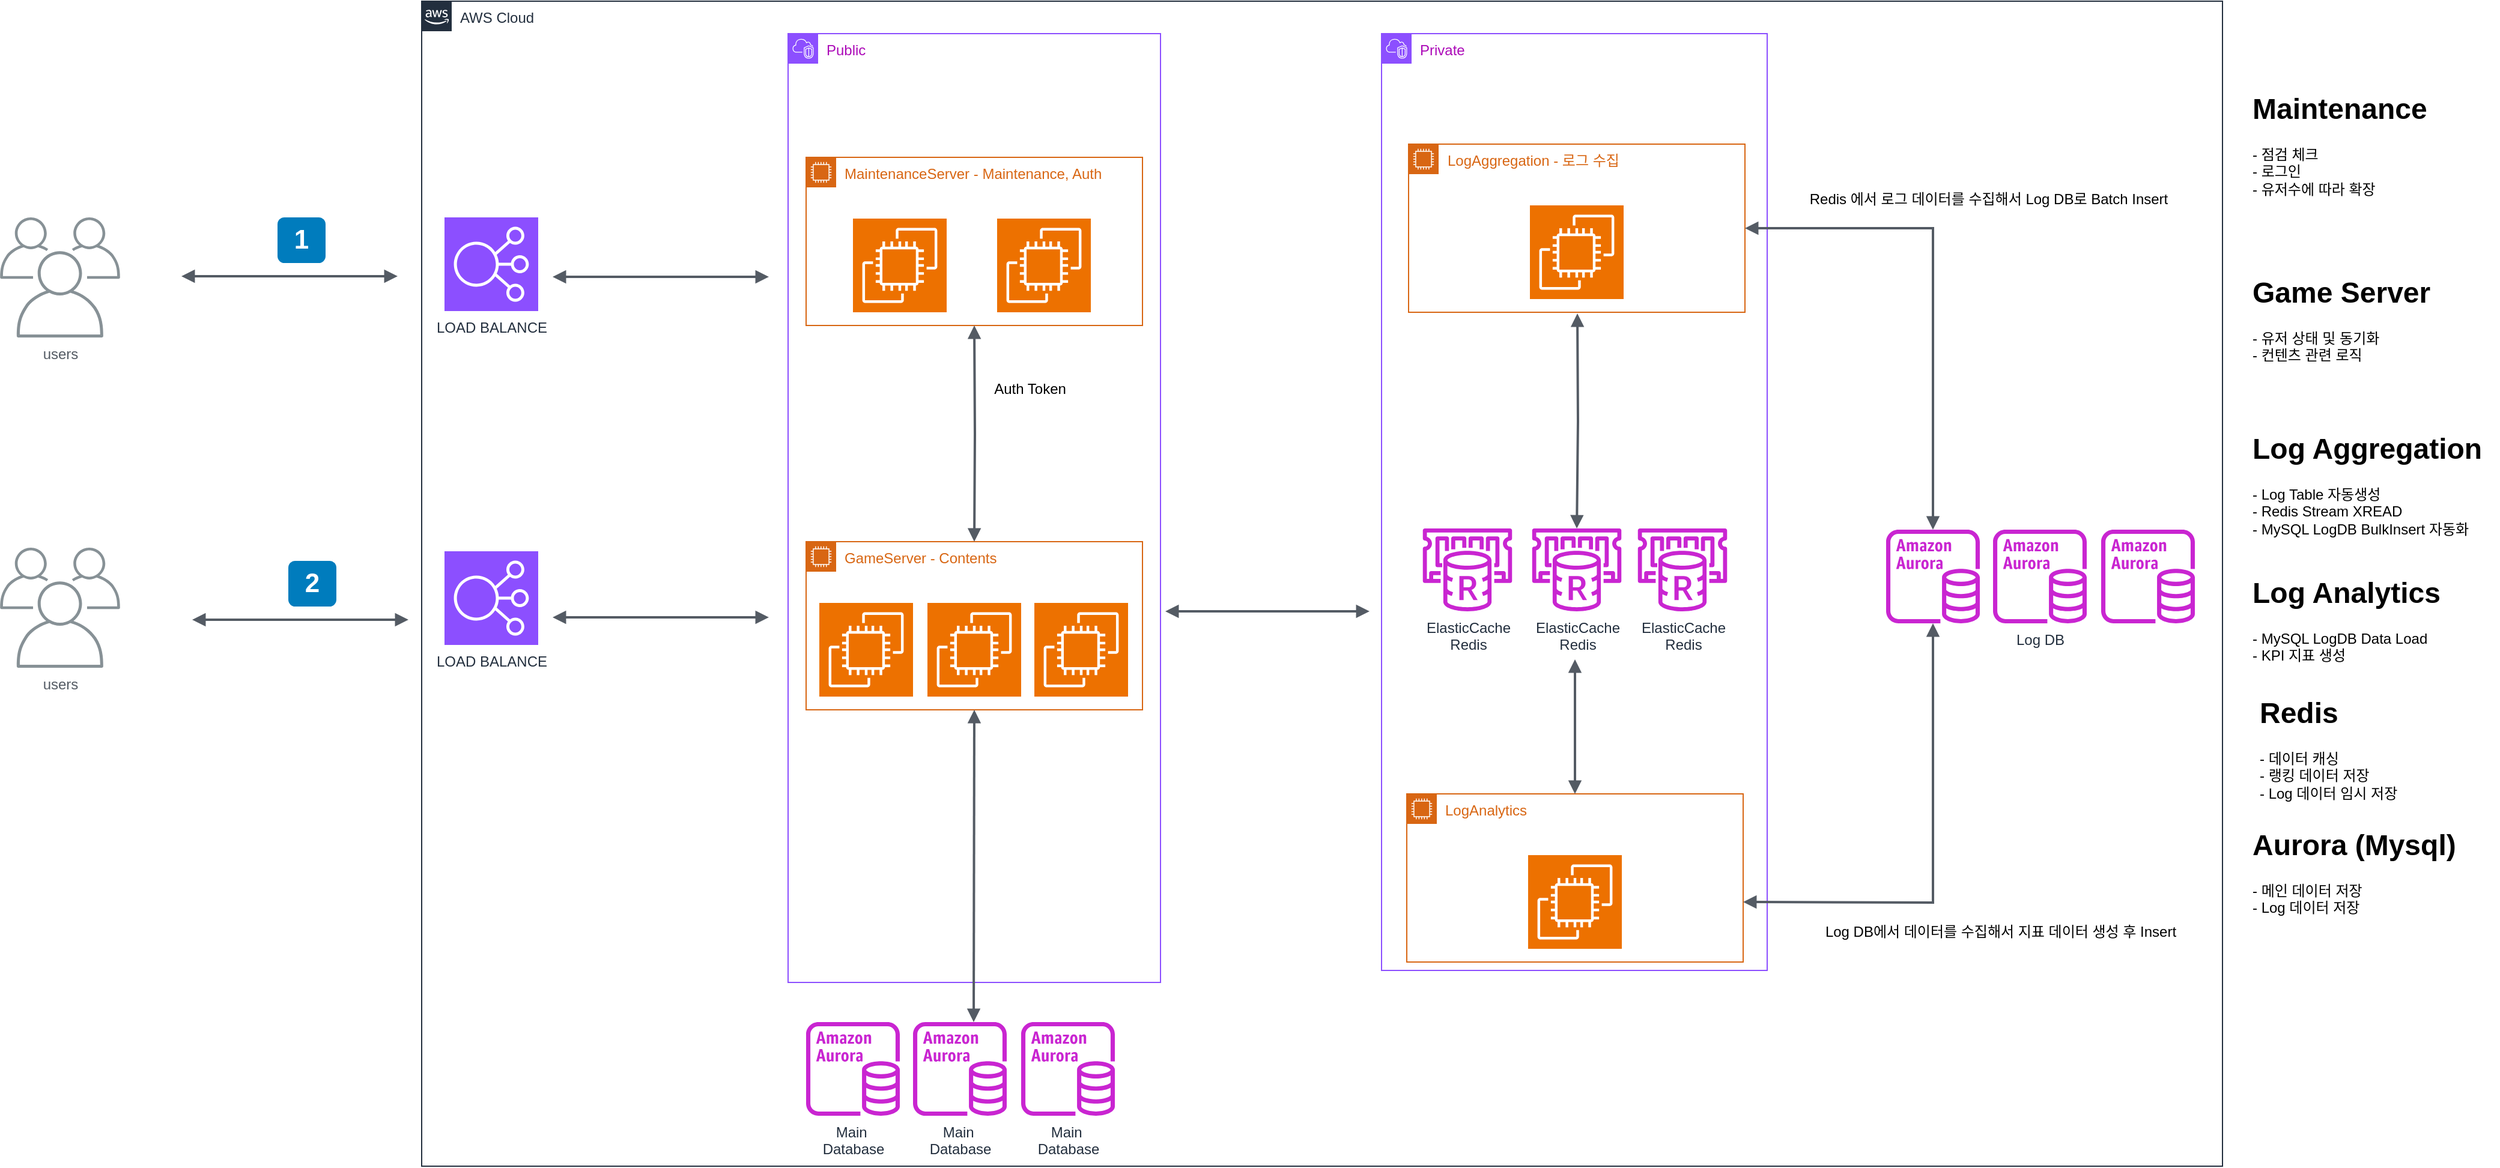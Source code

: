 <mxfile version="26.1.3">
  <diagram name="Page-1" id="rd8Y3L4nlU7eYM_8TJwS">
    <mxGraphModel dx="2474" dy="1098" grid="0" gridSize="10" guides="1" tooltips="1" connect="1" arrows="1" fold="1" page="0" pageScale="1" pageWidth="827" pageHeight="1169" background="#ffffff" math="0" shadow="0">
      <root>
        <mxCell id="0" />
        <mxCell id="1" parent="0" />
        <mxCell id="LTSO_g2LVrWA1BxB4xJP-1" value="&lt;font color=&quot;#ac0bb8&quot;&gt;Public&lt;/font&gt;" style="points=[[0,0],[0.25,0],[0.5,0],[0.75,0],[1,0],[1,0.25],[1,0.5],[1,0.75],[1,1],[0.75,1],[0.5,1],[0.25,1],[0,1],[0,0.75],[0,0.5],[0,0.25]];outlineConnect=0;gradientColor=none;html=1;whiteSpace=wrap;fontSize=12;fontStyle=0;container=1;pointerEvents=0;collapsible=0;recursiveResize=0;shape=mxgraph.aws4.group;grIcon=mxgraph.aws4.group_vpc2;strokeColor=#8C4FFF;fillColor=none;verticalAlign=top;align=left;spacingLeft=30;fontColor=#AAB7B8;dashed=0;" parent="1" vertex="1">
          <mxGeometry x="586" y="37" width="310" height="790" as="geometry" />
        </mxCell>
        <mxCell id="LTSO_g2LVrWA1BxB4xJP-2" value="&lt;font color=&quot;#ac0bb8&quot;&gt;Private&lt;/font&gt;" style="points=[[0,0],[0.25,0],[0.5,0],[0.75,0],[1,0],[1,0.25],[1,0.5],[1,0.75],[1,1],[0.75,1],[0.5,1],[0.25,1],[0,1],[0,0.75],[0,0.5],[0,0.25]];outlineConnect=0;gradientColor=none;html=1;whiteSpace=wrap;fontSize=12;fontStyle=0;container=1;pointerEvents=0;collapsible=0;recursiveResize=0;shape=mxgraph.aws4.group;grIcon=mxgraph.aws4.group_vpc2;strokeColor=#8C4FFF;fillColor=none;verticalAlign=top;align=left;spacingLeft=30;fontColor=#AAB7B8;dashed=0;" parent="1" vertex="1">
          <mxGeometry x="1080" y="37" width="321" height="780" as="geometry" />
        </mxCell>
        <mxCell id="LTSO_g2LVrWA1BxB4xJP-3" value="users" style="sketch=0;outlineConnect=0;gradientColor=none;fontColor=#545B64;strokeColor=none;fillColor=#879196;dashed=0;verticalLabelPosition=bottom;verticalAlign=top;align=center;html=1;fontSize=12;fontStyle=0;aspect=fixed;shape=mxgraph.aws4.illustration_users;pointerEvents=1" parent="1" vertex="1">
          <mxGeometry x="-70" y="190" width="100" height="100" as="geometry" />
        </mxCell>
        <mxCell id="LTSO_g2LVrWA1BxB4xJP-4" value="&lt;h1&gt;Maintenance&lt;/h1&gt;&lt;div&gt;- 점검 체크&lt;/div&gt;&lt;div&gt;- 로그인&lt;/div&gt;&lt;div&gt;- 유저수에 따라 확장&lt;br&gt;&lt;/div&gt;&lt;div&gt;&lt;br&gt;&lt;br&gt;&lt;/div&gt;&lt;p&gt;&lt;/p&gt;" style="text;html=1;strokeColor=none;fillColor=none;spacing=5;spacingTop=-20;whiteSpace=wrap;overflow=hidden;rounded=0;" parent="1" vertex="1">
          <mxGeometry x="1800" y="80" width="190" height="120" as="geometry" />
        </mxCell>
        <mxCell id="LTSO_g2LVrWA1BxB4xJP-5" value="&lt;h1&gt;Game Server&lt;/h1&gt;&lt;div&gt;- 유저 상태 및 동기화&lt;/div&gt;&lt;div&gt;- 컨텐츠 관련 로직&lt;br&gt;&lt;br&gt;&lt;/div&gt;&lt;p&gt;&lt;/p&gt;" style="text;html=1;strokeColor=none;fillColor=none;spacing=5;spacingTop=-20;whiteSpace=wrap;overflow=hidden;rounded=0;" parent="1" vertex="1">
          <mxGeometry x="1800" y="233" width="190" height="120" as="geometry" />
        </mxCell>
        <mxCell id="LTSO_g2LVrWA1BxB4xJP-6" value="&lt;h1&gt;Log Aggregation&lt;/h1&gt;&lt;div&gt;- Log Table 자동생성&lt;/div&gt;&lt;div&gt;- Redis Stream XREAD&lt;/div&gt;&lt;div&gt;- MySQL LogDB BulkInsert 자동화&lt;/div&gt;&lt;div&gt;&lt;br&gt;&lt;br&gt;&lt;/div&gt;&lt;p&gt;&lt;/p&gt;" style="text;html=1;strokeColor=none;fillColor=none;spacing=5;spacingTop=-20;whiteSpace=wrap;overflow=hidden;rounded=0;" parent="1" vertex="1">
          <mxGeometry x="1800" y="363" width="210" height="120" as="geometry" />
        </mxCell>
        <mxCell id="LTSO_g2LVrWA1BxB4xJP-7" value="&lt;h1&gt;Log Analytics&lt;/h1&gt;&lt;div&gt;- MySQL LogDB Data Load&lt;/div&gt;&lt;div&gt;- KPI 지표 생성&lt;/div&gt;&lt;div&gt;&lt;br&gt;&lt;br&gt;&lt;/div&gt;&lt;p&gt;&lt;/p&gt;" style="text;html=1;strokeColor=none;fillColor=none;spacing=5;spacingTop=-20;whiteSpace=wrap;overflow=hidden;rounded=0;" parent="1" vertex="1">
          <mxGeometry x="1800" y="483" width="190" height="120" as="geometry" />
        </mxCell>
        <mxCell id="LTSO_g2LVrWA1BxB4xJP-8" value="&lt;h1&gt;Redis&lt;br&gt;&lt;/h1&gt;&lt;div&gt;- 데이터 캐싱&lt;br&gt;&lt;/div&gt;&lt;div&gt;- 랭킹 데이터 저장&lt;/div&gt;&lt;div&gt;- Log 데이터 임시 저장&lt;/div&gt;&lt;div&gt;&lt;br&gt;&lt;br&gt;&lt;/div&gt;&lt;p&gt;&lt;/p&gt;" style="text;html=1;strokeColor=none;fillColor=none;spacing=5;spacingTop=-20;whiteSpace=wrap;overflow=hidden;rounded=0;" parent="1" vertex="1">
          <mxGeometry x="1806" y="582.5" width="201" height="120" as="geometry" />
        </mxCell>
        <mxCell id="LTSO_g2LVrWA1BxB4xJP-9" value="AWS Cloud" style="points=[[0,0],[0.25,0],[0.5,0],[0.75,0],[1,0],[1,0.25],[1,0.5],[1,0.75],[1,1],[0.75,1],[0.5,1],[0.25,1],[0,1],[0,0.75],[0,0.5],[0,0.25]];outlineConnect=0;gradientColor=none;html=1;whiteSpace=wrap;fontSize=12;fontStyle=0;container=1;pointerEvents=0;collapsible=0;recursiveResize=0;shape=mxgraph.aws4.group;grIcon=mxgraph.aws4.group_aws_cloud_alt;strokeColor=#232F3E;fillColor=none;verticalAlign=top;align=left;spacingLeft=30;fontColor=#232F3E;dashed=0;" parent="1" vertex="1">
          <mxGeometry x="281" y="10" width="1499" height="970" as="geometry" />
        </mxCell>
        <mxCell id="LTSO_g2LVrWA1BxB4xJP-10" value="MaintenanceServer - Maintenance, Auth" style="points=[[0,0],[0.25,0],[0.5,0],[0.75,0],[1,0],[1,0.25],[1,0.5],[1,0.75],[1,1],[0.75,1],[0.5,1],[0.25,1],[0,1],[0,0.75],[0,0.5],[0,0.25]];outlineConnect=0;gradientColor=none;html=1;whiteSpace=wrap;fontSize=12;fontStyle=0;container=1;pointerEvents=0;collapsible=0;recursiveResize=0;shape=mxgraph.aws4.group;grIcon=mxgraph.aws4.group_ec2_instance_contents;strokeColor=#D86613;fillColor=none;verticalAlign=top;align=left;spacingLeft=30;fontColor=#D86613;dashed=0;" parent="LTSO_g2LVrWA1BxB4xJP-9" vertex="1">
          <mxGeometry x="320" y="130" width="280" height="140" as="geometry" />
        </mxCell>
        <mxCell id="LTSO_g2LVrWA1BxB4xJP-11" value="" style="sketch=0;points=[[0,0,0],[0.25,0,0],[0.5,0,0],[0.75,0,0],[1,0,0],[0,1,0],[0.25,1,0],[0.5,1,0],[0.75,1,0],[1,1,0],[0,0.25,0],[0,0.5,0],[0,0.75,0],[1,0.25,0],[1,0.5,0],[1,0.75,0]];outlineConnect=0;fontColor=#232F3E;fillColor=#ED7100;strokeColor=#ffffff;dashed=0;verticalLabelPosition=bottom;verticalAlign=top;align=center;html=1;fontSize=12;fontStyle=0;aspect=fixed;shape=mxgraph.aws4.resourceIcon;resIcon=mxgraph.aws4.ec2;" parent="LTSO_g2LVrWA1BxB4xJP-10" vertex="1">
          <mxGeometry x="39" y="51" width="78" height="78" as="geometry" />
        </mxCell>
        <mxCell id="LTSO_g2LVrWA1BxB4xJP-12" value="" style="sketch=0;points=[[0,0,0],[0.25,0,0],[0.5,0,0],[0.75,0,0],[1,0,0],[0,1,0],[0.25,1,0],[0.5,1,0],[0.75,1,0],[1,1,0],[0,0.25,0],[0,0.5,0],[0,0.75,0],[1,0.25,0],[1,0.5,0],[1,0.75,0]];outlineConnect=0;fontColor=#232F3E;fillColor=#ED7100;strokeColor=#ffffff;dashed=0;verticalLabelPosition=bottom;verticalAlign=top;align=center;html=1;fontSize=12;fontStyle=0;aspect=fixed;shape=mxgraph.aws4.resourceIcon;resIcon=mxgraph.aws4.ec2;" parent="LTSO_g2LVrWA1BxB4xJP-10" vertex="1">
          <mxGeometry x="159" y="51" width="78" height="78" as="geometry" />
        </mxCell>
        <mxCell id="LTSO_g2LVrWA1BxB4xJP-13" value="GameServer - Contents" style="points=[[0,0],[0.25,0],[0.5,0],[0.75,0],[1,0],[1,0.25],[1,0.5],[1,0.75],[1,1],[0.75,1],[0.5,1],[0.25,1],[0,1],[0,0.75],[0,0.5],[0,0.25]];outlineConnect=0;gradientColor=none;html=1;whiteSpace=wrap;fontSize=12;fontStyle=0;container=1;pointerEvents=0;collapsible=0;recursiveResize=0;shape=mxgraph.aws4.group;grIcon=mxgraph.aws4.group_ec2_instance_contents;strokeColor=#D86613;fillColor=none;verticalAlign=top;align=left;spacingLeft=30;fontColor=#D86613;dashed=0;" parent="LTSO_g2LVrWA1BxB4xJP-9" vertex="1">
          <mxGeometry x="320" y="450" width="280" height="140" as="geometry" />
        </mxCell>
        <mxCell id="LTSO_g2LVrWA1BxB4xJP-14" value="" style="sketch=0;points=[[0,0,0],[0.25,0,0],[0.5,0,0],[0.75,0,0],[1,0,0],[0,1,0],[0.25,1,0],[0.5,1,0],[0.75,1,0],[1,1,0],[0,0.25,0],[0,0.5,0],[0,0.75,0],[1,0.25,0],[1,0.5,0],[1,0.75,0]];outlineConnect=0;fontColor=#232F3E;fillColor=#ED7100;strokeColor=#ffffff;dashed=0;verticalLabelPosition=bottom;verticalAlign=top;align=center;html=1;fontSize=12;fontStyle=0;aspect=fixed;shape=mxgraph.aws4.resourceIcon;resIcon=mxgraph.aws4.ec2;" parent="LTSO_g2LVrWA1BxB4xJP-13" vertex="1">
          <mxGeometry x="11" y="51" width="78" height="78" as="geometry" />
        </mxCell>
        <mxCell id="LTSO_g2LVrWA1BxB4xJP-15" value="" style="sketch=0;points=[[0,0,0],[0.25,0,0],[0.5,0,0],[0.75,0,0],[1,0,0],[0,1,0],[0.25,1,0],[0.5,1,0],[0.75,1,0],[1,1,0],[0,0.25,0],[0,0.5,0],[0,0.75,0],[1,0.25,0],[1,0.5,0],[1,0.75,0]];outlineConnect=0;fontColor=#232F3E;fillColor=#ED7100;strokeColor=#ffffff;dashed=0;verticalLabelPosition=bottom;verticalAlign=top;align=center;html=1;fontSize=12;fontStyle=0;aspect=fixed;shape=mxgraph.aws4.resourceIcon;resIcon=mxgraph.aws4.ec2;" parent="LTSO_g2LVrWA1BxB4xJP-13" vertex="1">
          <mxGeometry x="101" y="51" width="78" height="78" as="geometry" />
        </mxCell>
        <mxCell id="LTSO_g2LVrWA1BxB4xJP-16" value="" style="sketch=0;points=[[0,0,0],[0.25,0,0],[0.5,0,0],[0.75,0,0],[1,0,0],[0,1,0],[0.25,1,0],[0.5,1,0],[0.75,1,0],[1,1,0],[0,0.25,0],[0,0.5,0],[0,0.75,0],[1,0.25,0],[1,0.5,0],[1,0.75,0]];outlineConnect=0;fontColor=#232F3E;fillColor=#ED7100;strokeColor=#ffffff;dashed=0;verticalLabelPosition=bottom;verticalAlign=top;align=center;html=1;fontSize=12;fontStyle=0;aspect=fixed;shape=mxgraph.aws4.resourceIcon;resIcon=mxgraph.aws4.ec2;" parent="LTSO_g2LVrWA1BxB4xJP-13" vertex="1">
          <mxGeometry x="190" y="51" width="78" height="78" as="geometry" />
        </mxCell>
        <mxCell id="LTSO_g2LVrWA1BxB4xJP-17" value="LOAD BALANCE" style="sketch=0;points=[[0,0,0],[0.25,0,0],[0.5,0,0],[0.75,0,0],[1,0,0],[0,1,0],[0.25,1,0],[0.5,1,0],[0.75,1,0],[1,1,0],[0,0.25,0],[0,0.5,0],[0,0.75,0],[1,0.25,0],[1,0.5,0],[1,0.75,0]];outlineConnect=0;fontColor=#232F3E;fillColor=#8C4FFF;strokeColor=#ffffff;dashed=0;verticalLabelPosition=bottom;verticalAlign=top;align=center;html=1;fontSize=12;fontStyle=0;aspect=fixed;shape=mxgraph.aws4.resourceIcon;resIcon=mxgraph.aws4.elastic_load_balancing;" parent="LTSO_g2LVrWA1BxB4xJP-9" vertex="1">
          <mxGeometry x="19" y="180" width="78" height="78" as="geometry" />
        </mxCell>
        <mxCell id="LTSO_g2LVrWA1BxB4xJP-18" value="" style="edgeStyle=orthogonalEdgeStyle;html=1;endArrow=block;elbow=vertical;startArrow=block;startFill=1;endFill=1;strokeColor=#545B64;rounded=0;strokeWidth=2;" parent="LTSO_g2LVrWA1BxB4xJP-9" edge="1">
          <mxGeometry width="100" relative="1" as="geometry">
            <mxPoint x="-200" y="229" as="sourcePoint" />
            <mxPoint x="-20" y="229" as="targetPoint" />
            <Array as="points">
              <mxPoint x="-80" y="228.5" />
              <mxPoint x="-80" y="228.5" />
            </Array>
          </mxGeometry>
        </mxCell>
        <mxCell id="LTSO_g2LVrWA1BxB4xJP-19" value="1" style="rounded=1;whiteSpace=wrap;html=1;fillColor=#007CBD;strokeColor=none;fontColor=#FFFFFF;fontStyle=1;fontSize=22;" parent="LTSO_g2LVrWA1BxB4xJP-9" vertex="1">
          <mxGeometry x="-120" y="180" width="40" height="38" as="geometry" />
        </mxCell>
        <mxCell id="LTSO_g2LVrWA1BxB4xJP-20" value="LOAD BALANCE" style="sketch=0;points=[[0,0,0],[0.25,0,0],[0.5,0,0],[0.75,0,0],[1,0,0],[0,1,0],[0.25,1,0],[0.5,1,0],[0.75,1,0],[1,1,0],[0,0.25,0],[0,0.5,0],[0,0.75,0],[1,0.25,0],[1,0.5,0],[1,0.75,0]];outlineConnect=0;fontColor=#232F3E;fillColor=#8C4FFF;strokeColor=#ffffff;dashed=0;verticalLabelPosition=bottom;verticalAlign=top;align=center;html=1;fontSize=12;fontStyle=0;aspect=fixed;shape=mxgraph.aws4.resourceIcon;resIcon=mxgraph.aws4.elastic_load_balancing;" parent="LTSO_g2LVrWA1BxB4xJP-9" vertex="1">
          <mxGeometry x="19" y="458" width="78" height="78" as="geometry" />
        </mxCell>
        <mxCell id="LTSO_g2LVrWA1BxB4xJP-21" value="" style="edgeStyle=orthogonalEdgeStyle;html=1;endArrow=block;elbow=vertical;startArrow=block;startFill=1;endFill=1;strokeColor=#545B64;rounded=0;strokeWidth=2;" parent="LTSO_g2LVrWA1BxB4xJP-9" edge="1">
          <mxGeometry width="100" relative="1" as="geometry">
            <mxPoint x="109" y="513" as="sourcePoint" />
            <mxPoint x="289" y="513" as="targetPoint" />
            <Array as="points">
              <mxPoint x="229" y="512.5" />
              <mxPoint x="229" y="512.5" />
            </Array>
          </mxGeometry>
        </mxCell>
        <mxCell id="LTSO_g2LVrWA1BxB4xJP-22" value="" style="edgeStyle=orthogonalEdgeStyle;html=1;endArrow=block;elbow=vertical;startArrow=block;startFill=1;endFill=1;strokeColor=#545B64;rounded=0;strokeWidth=2;entryX=0.5;entryY=0;entryDx=0;entryDy=0;" parent="LTSO_g2LVrWA1BxB4xJP-9" target="LTSO_g2LVrWA1BxB4xJP-13" edge="1">
          <mxGeometry width="100" relative="1" as="geometry">
            <mxPoint x="460" y="270" as="sourcePoint" />
            <mxPoint x="546" y="340" as="targetPoint" />
            <Array as="points" />
          </mxGeometry>
        </mxCell>
        <mxCell id="LTSO_g2LVrWA1BxB4xJP-23" value="" style="edgeStyle=orthogonalEdgeStyle;html=1;endArrow=block;elbow=vertical;startArrow=block;startFill=1;endFill=1;strokeColor=#545B64;rounded=0;strokeWidth=2;" parent="LTSO_g2LVrWA1BxB4xJP-9" edge="1">
          <mxGeometry width="100" relative="1" as="geometry">
            <mxPoint x="109" y="229.5" as="sourcePoint" />
            <mxPoint x="289" y="229.5" as="targetPoint" />
            <Array as="points">
              <mxPoint x="229" y="229" />
              <mxPoint x="229" y="229" />
            </Array>
          </mxGeometry>
        </mxCell>
        <mxCell id="LTSO_g2LVrWA1BxB4xJP-24" value="&lt;div&gt;ElasticCache&lt;br&gt;&lt;/div&gt;&lt;div&gt;Redis&lt;/div&gt;" style="sketch=0;outlineConnect=0;fontColor=#232F3E;gradientColor=none;fillColor=#C925D1;strokeColor=none;dashed=0;verticalLabelPosition=bottom;verticalAlign=top;align=center;html=1;fontSize=12;fontStyle=0;aspect=fixed;pointerEvents=1;shape=mxgraph.aws4.elasticache_for_redis;" parent="LTSO_g2LVrWA1BxB4xJP-9" vertex="1">
          <mxGeometry x="922.5" y="439" width="78" height="69" as="geometry" />
        </mxCell>
        <mxCell id="LTSO_g2LVrWA1BxB4xJP-25" value="&lt;div&gt;ElasticCache&lt;br&gt;&lt;/div&gt;&lt;div&gt;Redis&lt;/div&gt;" style="sketch=0;outlineConnect=0;fontColor=#232F3E;gradientColor=none;fillColor=#C925D1;strokeColor=none;dashed=0;verticalLabelPosition=bottom;verticalAlign=top;align=center;html=1;fontSize=12;fontStyle=0;aspect=fixed;pointerEvents=1;shape=mxgraph.aws4.elasticache_for_redis;" parent="LTSO_g2LVrWA1BxB4xJP-9" vertex="1">
          <mxGeometry x="831.5" y="439" width="78" height="69" as="geometry" />
        </mxCell>
        <mxCell id="LTSO_g2LVrWA1BxB4xJP-26" value="&lt;div&gt;ElasticCache&lt;br&gt;&lt;/div&gt;&lt;div&gt;Redis&lt;/div&gt;" style="sketch=0;outlineConnect=0;fontColor=#232F3E;gradientColor=none;fillColor=#C925D1;strokeColor=none;dashed=0;verticalLabelPosition=bottom;verticalAlign=top;align=center;html=1;fontSize=12;fontStyle=0;aspect=fixed;pointerEvents=1;shape=mxgraph.aws4.elasticache_for_redis;" parent="LTSO_g2LVrWA1BxB4xJP-9" vertex="1">
          <mxGeometry x="1010.5" y="439" width="78" height="69" as="geometry" />
        </mxCell>
        <mxCell id="LTSO_g2LVrWA1BxB4xJP-27" value="LogAnalytics" style="points=[[0,0],[0.25,0],[0.5,0],[0.75,0],[1,0],[1,0.25],[1,0.5],[1,0.75],[1,1],[0.75,1],[0.5,1],[0.25,1],[0,1],[0,0.75],[0,0.5],[0,0.25]];outlineConnect=0;gradientColor=none;html=1;whiteSpace=wrap;fontSize=12;fontStyle=0;container=1;pointerEvents=0;collapsible=0;recursiveResize=0;shape=mxgraph.aws4.group;grIcon=mxgraph.aws4.group_ec2_instance_contents;strokeColor=#D86613;fillColor=none;verticalAlign=top;align=left;spacingLeft=30;fontColor=#D86613;dashed=0;" parent="LTSO_g2LVrWA1BxB4xJP-9" vertex="1">
          <mxGeometry x="820" y="660" width="280" height="140" as="geometry" />
        </mxCell>
        <mxCell id="LTSO_g2LVrWA1BxB4xJP-28" value="" style="sketch=0;points=[[0,0,0],[0.25,0,0],[0.5,0,0],[0.75,0,0],[1,0,0],[0,1,0],[0.25,1,0],[0.5,1,0],[0.75,1,0],[1,1,0],[0,0.25,0],[0,0.5,0],[0,0.75,0],[1,0.25,0],[1,0.5,0],[1,0.75,0]];outlineConnect=0;fontColor=#232F3E;fillColor=#ED7100;strokeColor=#ffffff;dashed=0;verticalLabelPosition=bottom;verticalAlign=top;align=center;html=1;fontSize=12;fontStyle=0;aspect=fixed;shape=mxgraph.aws4.resourceIcon;resIcon=mxgraph.aws4.ec2;" parent="LTSO_g2LVrWA1BxB4xJP-27" vertex="1">
          <mxGeometry x="101" y="51" width="78" height="78" as="geometry" />
        </mxCell>
        <mxCell id="LTSO_g2LVrWA1BxB4xJP-29" value="" style="edgeStyle=orthogonalEdgeStyle;html=1;endArrow=block;elbow=vertical;startArrow=block;startFill=1;endFill=1;strokeColor=#545B64;rounded=0;strokeWidth=2;" parent="LTSO_g2LVrWA1BxB4xJP-9" edge="1">
          <mxGeometry width="100" relative="1" as="geometry">
            <mxPoint x="619" y="508" as="sourcePoint" />
            <mxPoint x="789" y="508" as="targetPoint" />
            <Array as="points">
              <mxPoint x="749" y="508" />
              <mxPoint x="749" y="508" />
            </Array>
          </mxGeometry>
        </mxCell>
        <mxCell id="LTSO_g2LVrWA1BxB4xJP-30" value="" style="edgeStyle=orthogonalEdgeStyle;html=1;endArrow=block;elbow=vertical;startArrow=block;startFill=1;endFill=1;strokeColor=#545B64;rounded=0;strokeWidth=2;" parent="LTSO_g2LVrWA1BxB4xJP-9" target="LTSO_g2LVrWA1BxB4xJP-24" edge="1">
          <mxGeometry width="100" relative="1" as="geometry">
            <mxPoint x="962" y="260" as="sourcePoint" />
            <mxPoint x="960" y="330" as="targetPoint" />
            <Array as="points" />
          </mxGeometry>
        </mxCell>
        <mxCell id="LTSO_g2LVrWA1BxB4xJP-31" value="" style="edgeStyle=orthogonalEdgeStyle;html=1;endArrow=block;elbow=vertical;startArrow=block;startFill=1;endFill=1;strokeColor=#545B64;rounded=0;strokeWidth=2;exitX=0.5;exitY=1;exitDx=0;exitDy=0;" parent="LTSO_g2LVrWA1BxB4xJP-9" edge="1">
          <mxGeometry width="100" relative="1" as="geometry">
            <mxPoint x="960" y="548" as="sourcePoint" />
            <mxPoint x="960" y="660" as="targetPoint" />
            <Array as="points" />
          </mxGeometry>
        </mxCell>
        <mxCell id="LTSO_g2LVrWA1BxB4xJP-32" value="&lt;div&gt;Main&amp;nbsp;&lt;/div&gt;&lt;div&gt;Database&lt;/div&gt;" style="sketch=0;outlineConnect=0;fontColor=#232F3E;gradientColor=none;fillColor=#C925D1;strokeColor=none;dashed=0;verticalLabelPosition=bottom;verticalAlign=top;align=center;html=1;fontSize=12;fontStyle=0;aspect=fixed;pointerEvents=1;shape=mxgraph.aws4.aurora_instance;" parent="LTSO_g2LVrWA1BxB4xJP-9" vertex="1">
          <mxGeometry x="409" y="850" width="78" height="78" as="geometry" />
        </mxCell>
        <mxCell id="LTSO_g2LVrWA1BxB4xJP-33" value="&lt;div&gt;Main&amp;nbsp;&lt;/div&gt;&lt;div&gt;Database&lt;/div&gt;" style="sketch=0;outlineConnect=0;fontColor=#232F3E;gradientColor=none;fillColor=#C925D1;strokeColor=none;dashed=0;verticalLabelPosition=bottom;verticalAlign=top;align=center;html=1;fontSize=12;fontStyle=0;aspect=fixed;pointerEvents=1;shape=mxgraph.aws4.aurora_instance;" parent="LTSO_g2LVrWA1BxB4xJP-9" vertex="1">
          <mxGeometry x="320" y="850" width="78" height="78" as="geometry" />
        </mxCell>
        <mxCell id="LTSO_g2LVrWA1BxB4xJP-34" value="&lt;div&gt;Main&amp;nbsp;&lt;/div&gt;&lt;div&gt;Database&lt;/div&gt;" style="sketch=0;outlineConnect=0;fontColor=#232F3E;gradientColor=none;fillColor=#C925D1;strokeColor=none;dashed=0;verticalLabelPosition=bottom;verticalAlign=top;align=center;html=1;fontSize=12;fontStyle=0;aspect=fixed;pointerEvents=1;shape=mxgraph.aws4.aurora_instance;" parent="LTSO_g2LVrWA1BxB4xJP-9" vertex="1">
          <mxGeometry x="499" y="850" width="78" height="78" as="geometry" />
        </mxCell>
        <mxCell id="LTSO_g2LVrWA1BxB4xJP-35" value="" style="edgeStyle=orthogonalEdgeStyle;html=1;endArrow=block;elbow=vertical;startArrow=block;startFill=1;endFill=1;strokeColor=#545B64;rounded=0;strokeWidth=2;exitX=0.5;exitY=1;exitDx=0;exitDy=0;entryX=0.5;entryY=0;entryDx=0;entryDy=0;" parent="LTSO_g2LVrWA1BxB4xJP-9" source="LTSO_g2LVrWA1BxB4xJP-13" edge="1">
          <mxGeometry width="100" relative="1" as="geometry">
            <mxPoint x="459.5" y="645" as="sourcePoint" />
            <mxPoint x="459.5" y="850" as="targetPoint" />
            <Array as="points" />
          </mxGeometry>
        </mxCell>
        <mxCell id="LTSO_g2LVrWA1BxB4xJP-36" value="Auth Token" style="text;html=1;align=center;verticalAlign=middle;resizable=0;points=[];autosize=1;strokeColor=none;fillColor=none;" parent="LTSO_g2LVrWA1BxB4xJP-9" vertex="1">
          <mxGeometry x="466" y="308" width="80" height="30" as="geometry" />
        </mxCell>
        <mxCell id="LTSO_g2LVrWA1BxB4xJP-37" value="LogAggregation - 로그 수집" style="points=[[0,0],[0.25,0],[0.5,0],[0.75,0],[1,0],[1,0.25],[1,0.5],[1,0.75],[1,1],[0.75,1],[0.5,1],[0.25,1],[0,1],[0,0.75],[0,0.5],[0,0.25]];outlineConnect=0;gradientColor=none;html=1;whiteSpace=wrap;fontSize=12;fontStyle=0;container=1;pointerEvents=0;collapsible=0;recursiveResize=0;shape=mxgraph.aws4.group;grIcon=mxgraph.aws4.group_ec2_instance_contents;strokeColor=#D86613;fillColor=none;verticalAlign=top;align=left;spacingLeft=30;fontColor=#D86613;dashed=0;" parent="LTSO_g2LVrWA1BxB4xJP-9" vertex="1">
          <mxGeometry x="821.5" y="119" width="280" height="140" as="geometry" />
        </mxCell>
        <mxCell id="LTSO_g2LVrWA1BxB4xJP-38" value="" style="sketch=0;points=[[0,0,0],[0.25,0,0],[0.5,0,0],[0.75,0,0],[1,0,0],[0,1,0],[0.25,1,0],[0.5,1,0],[0.75,1,0],[1,1,0],[0,0.25,0],[0,0.5,0],[0,0.75,0],[1,0.25,0],[1,0.5,0],[1,0.75,0]];outlineConnect=0;fontColor=#232F3E;fillColor=#ED7100;strokeColor=#ffffff;dashed=0;verticalLabelPosition=bottom;verticalAlign=top;align=center;html=1;fontSize=12;fontStyle=0;aspect=fixed;shape=mxgraph.aws4.resourceIcon;resIcon=mxgraph.aws4.ec2;" parent="LTSO_g2LVrWA1BxB4xJP-37" vertex="1">
          <mxGeometry x="101" y="51" width="78" height="78" as="geometry" />
        </mxCell>
        <mxCell id="LTSO_g2LVrWA1BxB4xJP-39" value="" style="edgeStyle=orthogonalEdgeStyle;html=1;endArrow=block;elbow=vertical;startArrow=block;startFill=1;endFill=1;strokeColor=#545B64;rounded=0;strokeWidth=2;" parent="LTSO_g2LVrWA1BxB4xJP-9" target="LTSO_g2LVrWA1BxB4xJP-46" edge="1">
          <mxGeometry width="100" relative="1" as="geometry">
            <mxPoint x="1100" y="750" as="sourcePoint" />
            <mxPoint x="1257" y="690" as="targetPoint" />
            <Array as="points" />
          </mxGeometry>
        </mxCell>
        <mxCell id="LTSO_g2LVrWA1BxB4xJP-40" value="Log DB에서 데이터를 수집해서 지표 데이터 생성 후 Insert" style="text;html=1;align=center;verticalAlign=middle;resizable=0;points=[];autosize=1;strokeColor=none;fillColor=none;" parent="LTSO_g2LVrWA1BxB4xJP-9" vertex="1">
          <mxGeometry x="1149" y="760" width="330" height="30" as="geometry" />
        </mxCell>
        <mxCell id="LTSO_g2LVrWA1BxB4xJP-41" value="&lt;h1&gt;Aurora (Mysql)&lt;br&gt;&lt;/h1&gt;&lt;div&gt;- 메인 데이터 저장&lt;/div&gt;&lt;div&gt;- Log 데이터 저장&lt;/div&gt;&lt;div&gt;&lt;br&gt;&lt;/div&gt;&lt;p&gt;&lt;/p&gt;" style="text;html=1;strokeColor=none;fillColor=none;spacing=5;spacingTop=-20;whiteSpace=wrap;overflow=hidden;rounded=0;" parent="1" vertex="1">
          <mxGeometry x="1800" y="692.5" width="201" height="120" as="geometry" />
        </mxCell>
        <mxCell id="LTSO_g2LVrWA1BxB4xJP-42" value="" style="edgeStyle=orthogonalEdgeStyle;html=1;endArrow=block;elbow=vertical;startArrow=block;startFill=1;endFill=1;strokeColor=#545B64;rounded=0;strokeWidth=2;" parent="1" edge="1">
          <mxGeometry width="100" relative="1" as="geometry">
            <mxPoint x="90" y="525" as="sourcePoint" />
            <mxPoint x="270" y="525" as="targetPoint" />
            <Array as="points">
              <mxPoint x="210" y="524.5" />
              <mxPoint x="210" y="524.5" />
            </Array>
          </mxGeometry>
        </mxCell>
        <mxCell id="LTSO_g2LVrWA1BxB4xJP-43" value="2" style="rounded=1;whiteSpace=wrap;html=1;fillColor=#007CBD;strokeColor=none;fontColor=#FFFFFF;fontStyle=1;fontSize=22;" parent="1" vertex="1">
          <mxGeometry x="170" y="476" width="40" height="38" as="geometry" />
        </mxCell>
        <mxCell id="LTSO_g2LVrWA1BxB4xJP-44" value="users" style="sketch=0;outlineConnect=0;gradientColor=none;fontColor=#545B64;strokeColor=none;fillColor=#879196;dashed=0;verticalLabelPosition=bottom;verticalAlign=top;align=center;html=1;fontSize=12;fontStyle=0;aspect=fixed;shape=mxgraph.aws4.illustration_users;pointerEvents=1" parent="1" vertex="1">
          <mxGeometry x="-70" y="465" width="100" height="100" as="geometry" />
        </mxCell>
        <mxCell id="LTSO_g2LVrWA1BxB4xJP-45" value="&lt;div&gt;Log DB&lt;/div&gt;&lt;div&gt;&lt;br&gt;&lt;/div&gt;" style="sketch=0;outlineConnect=0;fontColor=#232F3E;gradientColor=none;fillColor=#C925D1;strokeColor=none;dashed=0;verticalLabelPosition=bottom;verticalAlign=top;align=center;html=1;fontSize=12;fontStyle=0;aspect=fixed;pointerEvents=1;shape=mxgraph.aws4.aurora_instance;" parent="1" vertex="1">
          <mxGeometry x="1589" y="450" width="78" height="78" as="geometry" />
        </mxCell>
        <mxCell id="LTSO_g2LVrWA1BxB4xJP-46" value="" style="sketch=0;outlineConnect=0;fontColor=#232F3E;gradientColor=none;fillColor=#C925D1;strokeColor=none;dashed=0;verticalLabelPosition=bottom;verticalAlign=top;align=center;html=1;fontSize=12;fontStyle=0;aspect=fixed;pointerEvents=1;shape=mxgraph.aws4.aurora_instance;" parent="1" vertex="1">
          <mxGeometry x="1500" y="450" width="78" height="78" as="geometry" />
        </mxCell>
        <mxCell id="LTSO_g2LVrWA1BxB4xJP-47" value="" style="sketch=0;outlineConnect=0;fontColor=#232F3E;gradientColor=none;fillColor=#C925D1;strokeColor=none;dashed=0;verticalLabelPosition=bottom;verticalAlign=top;align=center;html=1;fontSize=12;fontStyle=0;aspect=fixed;pointerEvents=1;shape=mxgraph.aws4.aurora_instance;" parent="1" vertex="1">
          <mxGeometry x="1679" y="450" width="78" height="78" as="geometry" />
        </mxCell>
        <mxCell id="LTSO_g2LVrWA1BxB4xJP-48" value="" style="edgeStyle=orthogonalEdgeStyle;html=1;endArrow=block;elbow=vertical;startArrow=block;startFill=1;endFill=1;strokeColor=#545B64;rounded=0;strokeWidth=2;" parent="1" source="LTSO_g2LVrWA1BxB4xJP-37" target="LTSO_g2LVrWA1BxB4xJP-46" edge="1">
          <mxGeometry width="100" relative="1" as="geometry">
            <mxPoint x="1490" y="250" as="sourcePoint" />
            <mxPoint x="1490" y="429" as="targetPoint" />
            <Array as="points" />
          </mxGeometry>
        </mxCell>
        <mxCell id="LTSO_g2LVrWA1BxB4xJP-49" value="Redis 에서 로그 데이터를 수집해서 Log DB로 Batch Insert" style="text;html=1;align=center;verticalAlign=middle;resizable=0;points=[];autosize=1;strokeColor=none;fillColor=none;" parent="1" vertex="1">
          <mxGeometry x="1420" y="160" width="330" height="30" as="geometry" />
        </mxCell>
      </root>
    </mxGraphModel>
  </diagram>
</mxfile>
